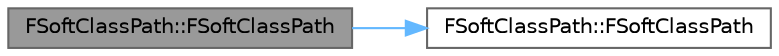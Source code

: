 digraph "FSoftClassPath::FSoftClassPath"
{
 // INTERACTIVE_SVG=YES
 // LATEX_PDF_SIZE
  bgcolor="transparent";
  edge [fontname=Helvetica,fontsize=10,labelfontname=Helvetica,labelfontsize=10];
  node [fontname=Helvetica,fontsize=10,shape=box,height=0.2,width=0.4];
  rankdir="LR";
  Node1 [id="Node000001",label="FSoftClassPath::FSoftClassPath",height=0.2,width=0.4,color="gray40", fillcolor="grey60", style="filled", fontcolor="black",tooltip=" "];
  Node1 -> Node2 [id="edge1_Node000001_Node000002",color="steelblue1",style="solid",tooltip=" "];
  Node2 [id="Node000002",label="FSoftClassPath::FSoftClassPath",height=0.2,width=0.4,color="grey40", fillcolor="white", style="filled",URL="$df/d8b/structFSoftClassPath.html#a101f7b88ae8f937a507cf20c7009cca8",tooltip=" "];
}
